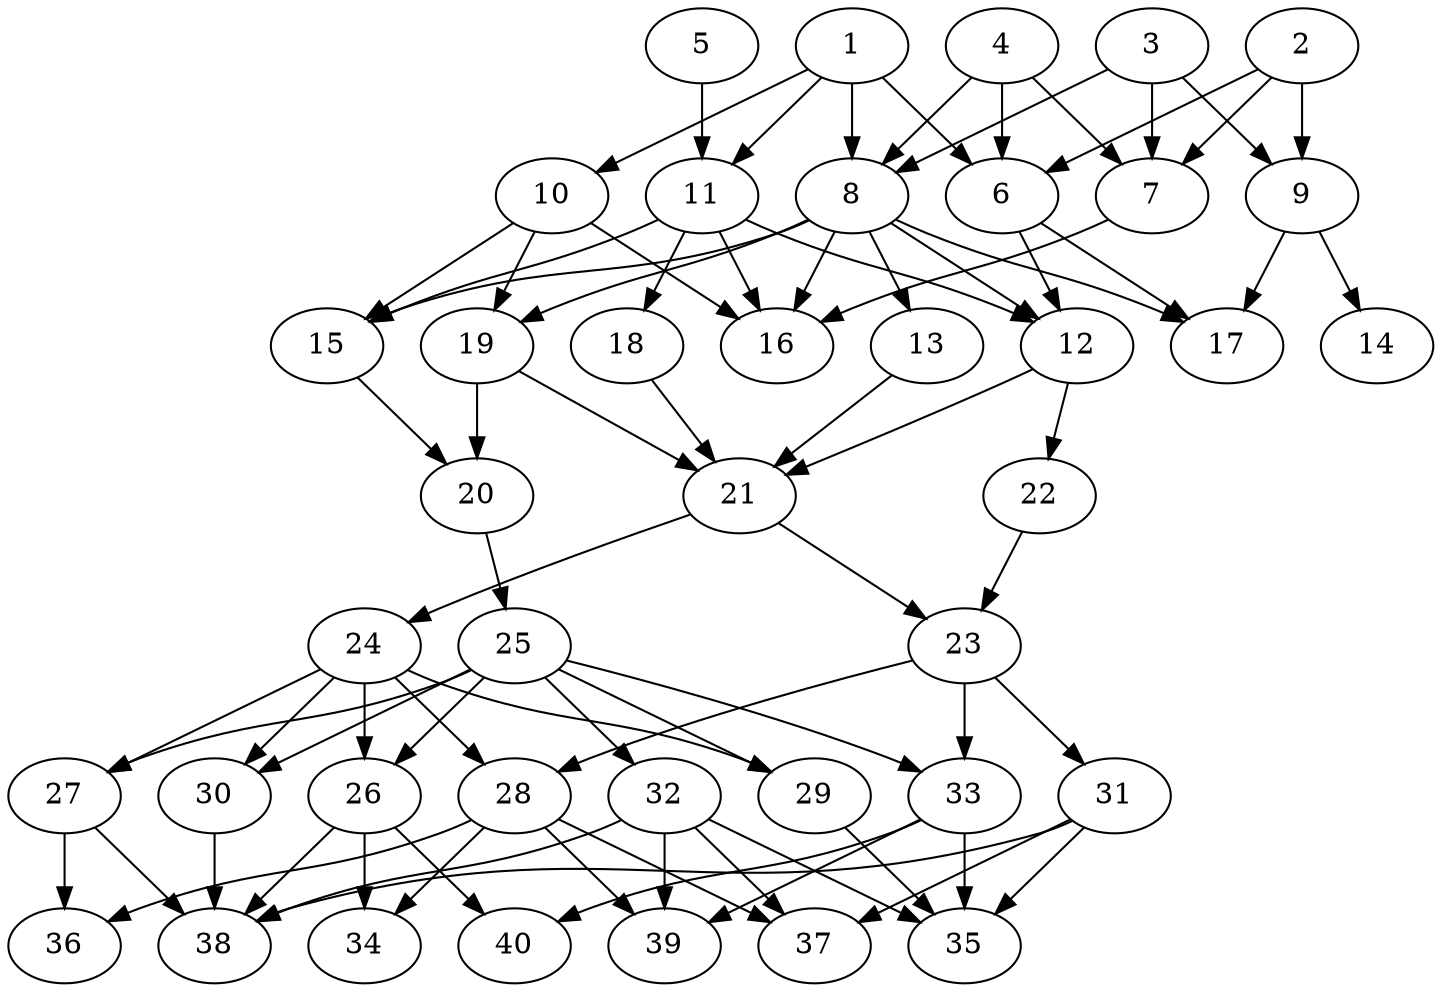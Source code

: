 // DAG automatically generated by daggen at Thu Oct  3 14:06:48 2019
// ./daggen --dot -n 40 --ccr 0.5 --fat 0.5 --regular 0.5 --density 0.6 --mindata 5242880 --maxdata 52428800 
digraph G {
  1 [size="94603264", alpha="0.14", expect_size="47301632"] 
  1 -> 6 [size ="47301632"]
  1 -> 8 [size ="47301632"]
  1 -> 10 [size ="47301632"]
  1 -> 11 [size ="47301632"]
  2 [size="16746496", alpha="0.10", expect_size="8373248"] 
  2 -> 6 [size ="8373248"]
  2 -> 7 [size ="8373248"]
  2 -> 9 [size ="8373248"]
  3 [size="49995776", alpha="0.13", expect_size="24997888"] 
  3 -> 7 [size ="24997888"]
  3 -> 8 [size ="24997888"]
  3 -> 9 [size ="24997888"]
  4 [size="89989120", alpha="0.19", expect_size="44994560"] 
  4 -> 6 [size ="44994560"]
  4 -> 7 [size ="44994560"]
  4 -> 8 [size ="44994560"]
  5 [size="51130368", alpha="0.11", expect_size="25565184"] 
  5 -> 11 [size ="25565184"]
  6 [size="69511168", alpha="0.03", expect_size="34755584"] 
  6 -> 12 [size ="34755584"]
  6 -> 17 [size ="34755584"]
  7 [size="29964288", alpha="0.14", expect_size="14982144"] 
  7 -> 16 [size ="14982144"]
  8 [size="25470976", alpha="0.12", expect_size="12735488"] 
  8 -> 12 [size ="12735488"]
  8 -> 13 [size ="12735488"]
  8 -> 15 [size ="12735488"]
  8 -> 16 [size ="12735488"]
  8 -> 17 [size ="12735488"]
  8 -> 19 [size ="12735488"]
  9 [size="60555264", alpha="0.09", expect_size="30277632"] 
  9 -> 14 [size ="30277632"]
  9 -> 17 [size ="30277632"]
  10 [size="64284672", alpha="0.06", expect_size="32142336"] 
  10 -> 15 [size ="32142336"]
  10 -> 16 [size ="32142336"]
  10 -> 19 [size ="32142336"]
  11 [size="46002176", alpha="0.16", expect_size="23001088"] 
  11 -> 12 [size ="23001088"]
  11 -> 15 [size ="23001088"]
  11 -> 16 [size ="23001088"]
  11 -> 18 [size ="23001088"]
  12 [size="15947776", alpha="0.14", expect_size="7973888"] 
  12 -> 21 [size ="7973888"]
  12 -> 22 [size ="7973888"]
  13 [size="61843456", alpha="0.04", expect_size="30921728"] 
  13 -> 21 [size ="30921728"]
  14 [size="30435328", alpha="0.01", expect_size="15217664"] 
  15 [size="27441152", alpha="0.05", expect_size="13720576"] 
  15 -> 20 [size ="13720576"]
  16 [size="80771072", alpha="0.19", expect_size="40385536"] 
  17 [size="96491520", alpha="0.15", expect_size="48245760"] 
  18 [size="66506752", alpha="0.07", expect_size="33253376"] 
  18 -> 21 [size ="33253376"]
  19 [size="26683392", alpha="0.11", expect_size="13341696"] 
  19 -> 20 [size ="13341696"]
  19 -> 21 [size ="13341696"]
  20 [size="67465216", alpha="0.17", expect_size="33732608"] 
  20 -> 25 [size ="33732608"]
  21 [size="96395264", alpha="0.01", expect_size="48197632"] 
  21 -> 23 [size ="48197632"]
  21 -> 24 [size ="48197632"]
  22 [size="78948352", alpha="0.07", expect_size="39474176"] 
  22 -> 23 [size ="39474176"]
  23 [size="51439616", alpha="0.01", expect_size="25719808"] 
  23 -> 28 [size ="25719808"]
  23 -> 31 [size ="25719808"]
  23 -> 33 [size ="25719808"]
  24 [size="68392960", alpha="0.11", expect_size="34196480"] 
  24 -> 26 [size ="34196480"]
  24 -> 27 [size ="34196480"]
  24 -> 28 [size ="34196480"]
  24 -> 29 [size ="34196480"]
  24 -> 30 [size ="34196480"]
  25 [size="73543680", alpha="0.10", expect_size="36771840"] 
  25 -> 26 [size ="36771840"]
  25 -> 27 [size ="36771840"]
  25 -> 29 [size ="36771840"]
  25 -> 30 [size ="36771840"]
  25 -> 32 [size ="36771840"]
  25 -> 33 [size ="36771840"]
  26 [size="96638976", alpha="0.02", expect_size="48319488"] 
  26 -> 34 [size ="48319488"]
  26 -> 38 [size ="48319488"]
  26 -> 40 [size ="48319488"]
  27 [size="90974208", alpha="0.18", expect_size="45487104"] 
  27 -> 36 [size ="45487104"]
  27 -> 38 [size ="45487104"]
  28 [size="67186688", alpha="0.17", expect_size="33593344"] 
  28 -> 34 [size ="33593344"]
  28 -> 36 [size ="33593344"]
  28 -> 37 [size ="33593344"]
  28 -> 39 [size ="33593344"]
  29 [size="98617344", alpha="0.07", expect_size="49308672"] 
  29 -> 35 [size ="49308672"]
  30 [size="56664064", alpha="0.08", expect_size="28332032"] 
  30 -> 38 [size ="28332032"]
  31 [size="44083200", alpha="0.16", expect_size="22041600"] 
  31 -> 35 [size ="22041600"]
  31 -> 37 [size ="22041600"]
  31 -> 38 [size ="22041600"]
  32 [size="50620416", alpha="0.06", expect_size="25310208"] 
  32 -> 35 [size ="25310208"]
  32 -> 37 [size ="25310208"]
  32 -> 38 [size ="25310208"]
  32 -> 39 [size ="25310208"]
  33 [size="82540544", alpha="0.07", expect_size="41270272"] 
  33 -> 35 [size ="41270272"]
  33 -> 39 [size ="41270272"]
  33 -> 40 [size ="41270272"]
  34 [size="84979712", alpha="0.11", expect_size="42489856"] 
  35 [size="43069440", alpha="0.20", expect_size="21534720"] 
  36 [size="91832320", alpha="0.03", expect_size="45916160"] 
  37 [size="101545984", alpha="0.05", expect_size="50772992"] 
  38 [size="91691008", alpha="0.18", expect_size="45845504"] 
  39 [size="77254656", alpha="0.15", expect_size="38627328"] 
  40 [size="13934592", alpha="0.04", expect_size="6967296"] 
}
